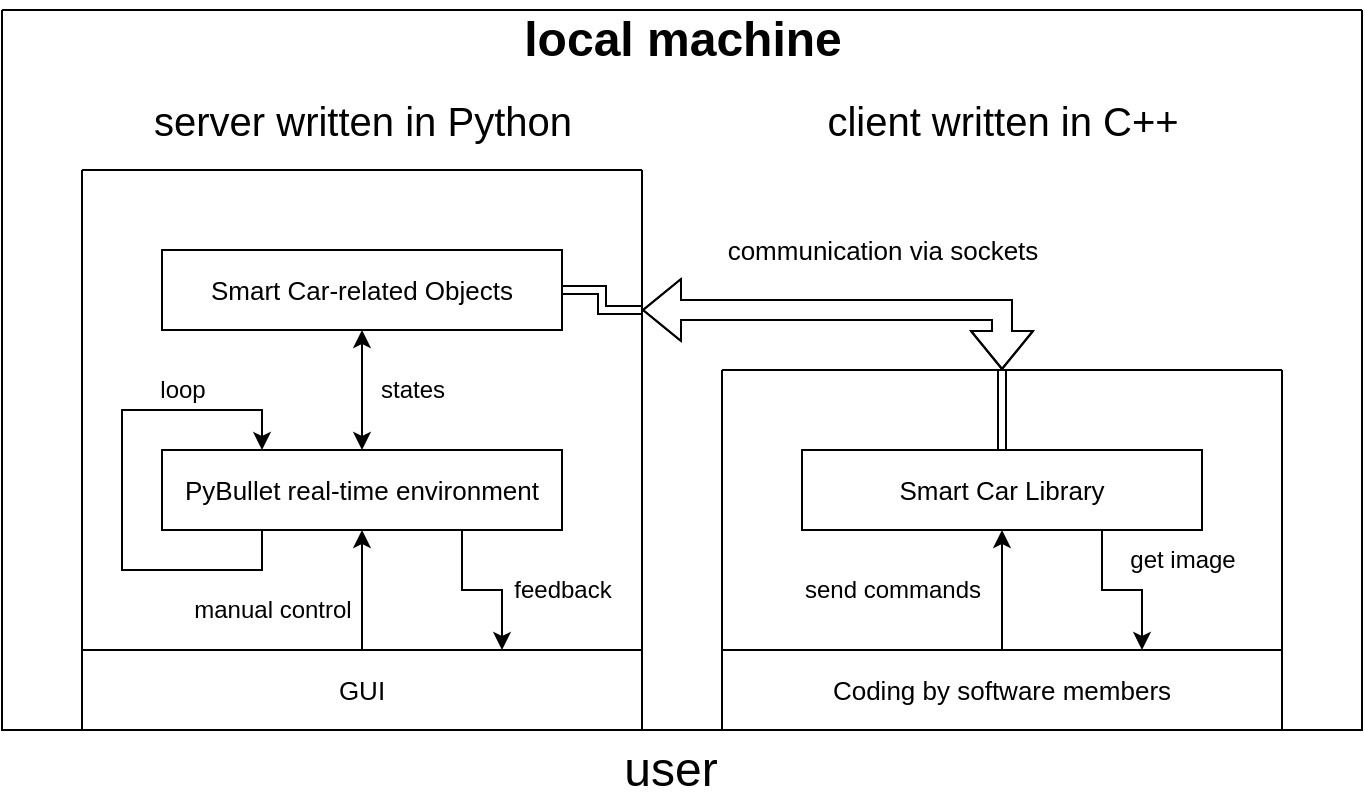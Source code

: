 <mxfile version="20.2.5" type="device"><diagram id="Wg_NvGbn2dGMSVZeBoy6" name="Page-1"><mxGraphModel dx="1004" dy="503" grid="1" gridSize="10" guides="1" tooltips="1" connect="1" arrows="1" fold="1" page="1" pageScale="1" pageWidth="827" pageHeight="1169" math="0" shadow="0"><root><mxCell id="0"/><mxCell id="1" parent="0"/><mxCell id="7cAwALo7_qSPGZVB3rfH-13" value="" style="swimlane;startSize=0;fontFamily=Helvetica;fontSize=20;" parent="1" vertex="1"><mxGeometry x="80" y="80" width="680" height="360" as="geometry"/></mxCell><mxCell id="7cAwALo7_qSPGZVB3rfH-8" value="server written in Python" style="text;html=1;align=center;verticalAlign=middle;resizable=0;points=[];autosize=1;strokeColor=none;fillColor=none;fontFamily=Helvetica;fontSize=20;" parent="7cAwALo7_qSPGZVB3rfH-13" vertex="1"><mxGeometry x="70" y="40" width="220" height="30" as="geometry"/></mxCell><mxCell id="7cAwALo7_qSPGZVB3rfH-5" value="" style="swimlane;startSize=0;fontSize=12;" parent="7cAwALo7_qSPGZVB3rfH-13" vertex="1"><mxGeometry x="40" y="80" width="280" height="280" as="geometry"><mxRectangle x="120" y="120" width="50" height="40" as="alternateBounds"/></mxGeometry></mxCell><mxCell id="7cAwALo7_qSPGZVB3rfH-65" style="edgeStyle=orthogonalEdgeStyle;rounded=0;orthogonalLoop=1;jettySize=auto;html=1;exitX=0.5;exitY=0;exitDx=0;exitDy=0;entryX=0.5;entryY=1;entryDx=0;entryDy=0;fontFamily=Helvetica;fontSize=13;startArrow=classic;startFill=1;endArrow=classic;endFill=1;" parent="7cAwALo7_qSPGZVB3rfH-5" source="7cAwALo7_qSPGZVB3rfH-6" target="7cAwALo7_qSPGZVB3rfH-63" edge="1"><mxGeometry relative="1" as="geometry"/></mxCell><mxCell id="7cAwALo7_qSPGZVB3rfH-66" style="edgeStyle=orthogonalEdgeStyle;rounded=0;orthogonalLoop=1;jettySize=auto;html=1;exitX=0.75;exitY=1;exitDx=0;exitDy=0;entryX=0.75;entryY=0;entryDx=0;entryDy=0;fontFamily=Helvetica;fontSize=13;startArrow=none;startFill=0;endArrow=classic;endFill=1;" parent="7cAwALo7_qSPGZVB3rfH-5" source="7cAwALo7_qSPGZVB3rfH-6" target="7cAwALo7_qSPGZVB3rfH-7" edge="1"><mxGeometry relative="1" as="geometry"/></mxCell><mxCell id="7cAwALo7_qSPGZVB3rfH-6" value="PyBullet real-time environment" style="rounded=0;whiteSpace=wrap;html=1;fontSize=13;" parent="7cAwALo7_qSPGZVB3rfH-5" vertex="1"><mxGeometry x="40" y="140" width="200" height="40" as="geometry"/></mxCell><mxCell id="7cAwALo7_qSPGZVB3rfH-37" value="states" style="text;html=1;align=center;verticalAlign=middle;resizable=0;points=[];autosize=1;strokeColor=none;fillColor=none;fontSize=12;fontFamily=Helvetica;" parent="7cAwALo7_qSPGZVB3rfH-5" vertex="1"><mxGeometry x="140" y="100" width="50" height="20" as="geometry"/></mxCell><mxCell id="7cAwALo7_qSPGZVB3rfH-38" value="manual control" style="text;html=1;align=center;verticalAlign=middle;resizable=0;points=[];autosize=1;strokeColor=none;fillColor=none;fontSize=12;fontFamily=Helvetica;" parent="7cAwALo7_qSPGZVB3rfH-5" vertex="1"><mxGeometry x="50" y="210" width="90" height="20" as="geometry"/></mxCell><mxCell id="7cAwALo7_qSPGZVB3rfH-40" value="loop" style="text;html=1;align=center;verticalAlign=middle;resizable=0;points=[];autosize=1;strokeColor=none;fillColor=none;fontSize=12;fontFamily=Helvetica;" parent="7cAwALo7_qSPGZVB3rfH-5" vertex="1"><mxGeometry x="30" y="100" width="40" height="20" as="geometry"/></mxCell><mxCell id="7cAwALo7_qSPGZVB3rfH-61" style="edgeStyle=orthogonalEdgeStyle;rounded=0;orthogonalLoop=1;jettySize=auto;html=1;exitX=0.5;exitY=0;exitDx=0;exitDy=0;entryX=0.5;entryY=1;entryDx=0;entryDy=0;fontFamily=Helvetica;fontSize=12;startArrow=none;startFill=0;endArrow=classic;endFill=1;" parent="7cAwALo7_qSPGZVB3rfH-5" source="7cAwALo7_qSPGZVB3rfH-7" target="7cAwALo7_qSPGZVB3rfH-6" edge="1"><mxGeometry relative="1" as="geometry"/></mxCell><mxCell id="7cAwALo7_qSPGZVB3rfH-7" value="GUI" style="rounded=0;whiteSpace=wrap;html=1;rotation=0;fontSize=13;" parent="7cAwALo7_qSPGZVB3rfH-5" vertex="1"><mxGeometry y="240" width="280" height="40" as="geometry"/></mxCell><mxCell id="7cAwALo7_qSPGZVB3rfH-59" style="edgeStyle=orthogonalEdgeStyle;rounded=0;orthogonalLoop=1;jettySize=auto;html=1;exitX=0.25;exitY=1;exitDx=0;exitDy=0;entryX=0.25;entryY=0;entryDx=0;entryDy=0;fontFamily=Helvetica;fontSize=12;startArrow=none;startFill=0;endArrow=classic;endFill=1;" parent="7cAwALo7_qSPGZVB3rfH-5" source="7cAwALo7_qSPGZVB3rfH-6" target="7cAwALo7_qSPGZVB3rfH-6" edge="1"><mxGeometry relative="1" as="geometry"><Array as="points"><mxPoint x="90" y="200"/><mxPoint x="20" y="200"/><mxPoint x="20" y="120"/><mxPoint x="90" y="120"/></Array></mxGeometry></mxCell><mxCell id="7cAwALo7_qSPGZVB3rfH-63" value="Smart Car-related Objects" style="rounded=0;whiteSpace=wrap;html=1;fontSize=13;" parent="7cAwALo7_qSPGZVB3rfH-5" vertex="1"><mxGeometry x="40" y="40" width="200" height="40" as="geometry"/></mxCell><mxCell id="7cAwALo7_qSPGZVB3rfH-64" value="feedback" style="text;html=1;align=center;verticalAlign=middle;resizable=0;points=[];autosize=1;strokeColor=none;fillColor=none;fontSize=12;fontFamily=Helvetica;" parent="7cAwALo7_qSPGZVB3rfH-5" vertex="1"><mxGeometry x="210" y="200" width="60" height="20" as="geometry"/></mxCell><mxCell id="oDYWyNs0S3nAD4f_SqjW-10" style="edgeStyle=orthogonalEdgeStyle;shape=link;rounded=0;orthogonalLoop=1;jettySize=auto;html=1;exitX=1;exitY=0.25;exitDx=0;exitDy=0;entryX=1;entryY=0.5;entryDx=0;entryDy=0;fontSize=13;startArrow=none;startFill=0;fillColor=none;" parent="7cAwALo7_qSPGZVB3rfH-5" source="7cAwALo7_qSPGZVB3rfH-5" target="7cAwALo7_qSPGZVB3rfH-63" edge="1"><mxGeometry relative="1" as="geometry"><Array as="points"><mxPoint x="260" y="70"/><mxPoint x="260" y="60"/></Array></mxGeometry></mxCell><mxCell id="7cAwALo7_qSPGZVB3rfH-9" value="client written in C++" style="text;html=1;align=center;verticalAlign=middle;resizable=0;points=[];autosize=1;strokeColor=none;fillColor=none;fontFamily=Helvetica;fontSize=20;" parent="7cAwALo7_qSPGZVB3rfH-13" vertex="1"><mxGeometry x="405" y="40" width="190" height="30" as="geometry"/></mxCell><mxCell id="7cAwALo7_qSPGZVB3rfH-42" value="" style="swimlane;startSize=0;" parent="7cAwALo7_qSPGZVB3rfH-13" vertex="1"><mxGeometry x="360" y="180" width="280" height="180" as="geometry"><mxRectangle x="120" y="120" width="50" height="40" as="alternateBounds"/></mxGeometry></mxCell><mxCell id="oDYWyNs0S3nAD4f_SqjW-5" style="edgeStyle=orthogonalEdgeStyle;rounded=0;orthogonalLoop=1;jettySize=auto;html=1;exitX=0.75;exitY=1;exitDx=0;exitDy=0;entryX=0.75;entryY=0;entryDx=0;entryDy=0;startArrow=none;startFill=0;" parent="7cAwALo7_qSPGZVB3rfH-42" source="7cAwALo7_qSPGZVB3rfH-68" target="7cAwALo7_qSPGZVB3rfH-69" edge="1"><mxGeometry relative="1" as="geometry"/></mxCell><mxCell id="oDYWyNs0S3nAD4f_SqjW-11" style="edgeStyle=orthogonalEdgeStyle;shape=link;rounded=0;orthogonalLoop=1;jettySize=auto;html=1;exitX=0.5;exitY=0;exitDx=0;exitDy=0;entryX=0.5;entryY=0;entryDx=0;entryDy=0;fontSize=13;startArrow=none;startFill=0;fillColor=none;" parent="7cAwALo7_qSPGZVB3rfH-42" source="7cAwALo7_qSPGZVB3rfH-68" target="7cAwALo7_qSPGZVB3rfH-42" edge="1"><mxGeometry relative="1" as="geometry"><Array as="points"><mxPoint x="140" y="20"/><mxPoint x="140" y="20"/></Array></mxGeometry></mxCell><mxCell id="7cAwALo7_qSPGZVB3rfH-68" value="Smart Car Library" style="rounded=0;whiteSpace=wrap;html=1;fontSize=13;" parent="7cAwALo7_qSPGZVB3rfH-42" vertex="1"><mxGeometry x="40" y="40" width="200" height="40" as="geometry"/></mxCell><mxCell id="oDYWyNs0S3nAD4f_SqjW-4" style="edgeStyle=orthogonalEdgeStyle;rounded=0;orthogonalLoop=1;jettySize=auto;html=1;exitX=0.5;exitY=0;exitDx=0;exitDy=0;entryX=0.5;entryY=1;entryDx=0;entryDy=0;startArrow=none;startFill=0;" parent="7cAwALo7_qSPGZVB3rfH-42" source="7cAwALo7_qSPGZVB3rfH-69" target="7cAwALo7_qSPGZVB3rfH-68" edge="1"><mxGeometry relative="1" as="geometry"/></mxCell><mxCell id="7cAwALo7_qSPGZVB3rfH-69" value="Coding by software members" style="rounded=0;whiteSpace=wrap;html=1;rotation=0;fontSize=13;" parent="7cAwALo7_qSPGZVB3rfH-42" vertex="1"><mxGeometry y="140" width="280" height="40" as="geometry"/></mxCell><mxCell id="oDYWyNs0S3nAD4f_SqjW-3" value="send commands" style="text;html=1;align=center;verticalAlign=middle;resizable=0;points=[];autosize=1;strokeColor=none;fillColor=none;" parent="7cAwALo7_qSPGZVB3rfH-42" vertex="1"><mxGeometry x="30" y="95" width="110" height="30" as="geometry"/></mxCell><mxCell id="oDYWyNs0S3nAD4f_SqjW-6" value="get image" style="text;html=1;align=center;verticalAlign=middle;resizable=0;points=[];autosize=1;strokeColor=none;fillColor=none;" parent="7cAwALo7_qSPGZVB3rfH-42" vertex="1"><mxGeometry x="190" y="80" width="80" height="30" as="geometry"/></mxCell><mxCell id="7cAwALo7_qSPGZVB3rfH-70" style="edgeStyle=orthogonalEdgeStyle;rounded=0;orthogonalLoop=1;jettySize=auto;html=1;fontFamily=Helvetica;fontSize=13;startArrow=classic;startFill=1;endArrow=classic;endFill=1;shape=flexArrow;fillColor=default;entryX=0.5;entryY=0;entryDx=0;entryDy=0;exitX=1;exitY=0.25;exitDx=0;exitDy=0;" parent="7cAwALo7_qSPGZVB3rfH-13" source="7cAwALo7_qSPGZVB3rfH-5" target="7cAwALo7_qSPGZVB3rfH-42" edge="1"><mxGeometry relative="1" as="geometry"><mxPoint x="340" y="150" as="sourcePoint"/></mxGeometry></mxCell><mxCell id="oDYWyNs0S3nAD4f_SqjW-7" value="communication via sockets" style="text;html=1;align=center;verticalAlign=middle;resizable=0;points=[];autosize=1;strokeColor=none;fillColor=none;fontSize=13;" parent="7cAwALo7_qSPGZVB3rfH-13" vertex="1"><mxGeometry x="350" y="105" width="180" height="30" as="geometry"/></mxCell><mxCell id="7cAwALo7_qSPGZVB3rfH-14" value="local machine" style="text;html=1;align=center;verticalAlign=middle;resizable=0;points=[];autosize=1;strokeColor=none;fillColor=none;fontFamily=Helvetica;fontSize=24;fontStyle=1" parent="7cAwALo7_qSPGZVB3rfH-13" vertex="1"><mxGeometry x="250" y="-5" width="180" height="40" as="geometry"/></mxCell><mxCell id="oDYWyNs0S3nAD4f_SqjW-12" value="user" style="text;html=1;align=center;verticalAlign=middle;resizable=0;points=[];autosize=1;strokeColor=none;fillColor=none;fontFamily=Helvetica;fontSize=24;" parent="1" vertex="1"><mxGeometry x="379" y="440" width="70" height="40" as="geometry"/></mxCell></root></mxGraphModel></diagram></mxfile>